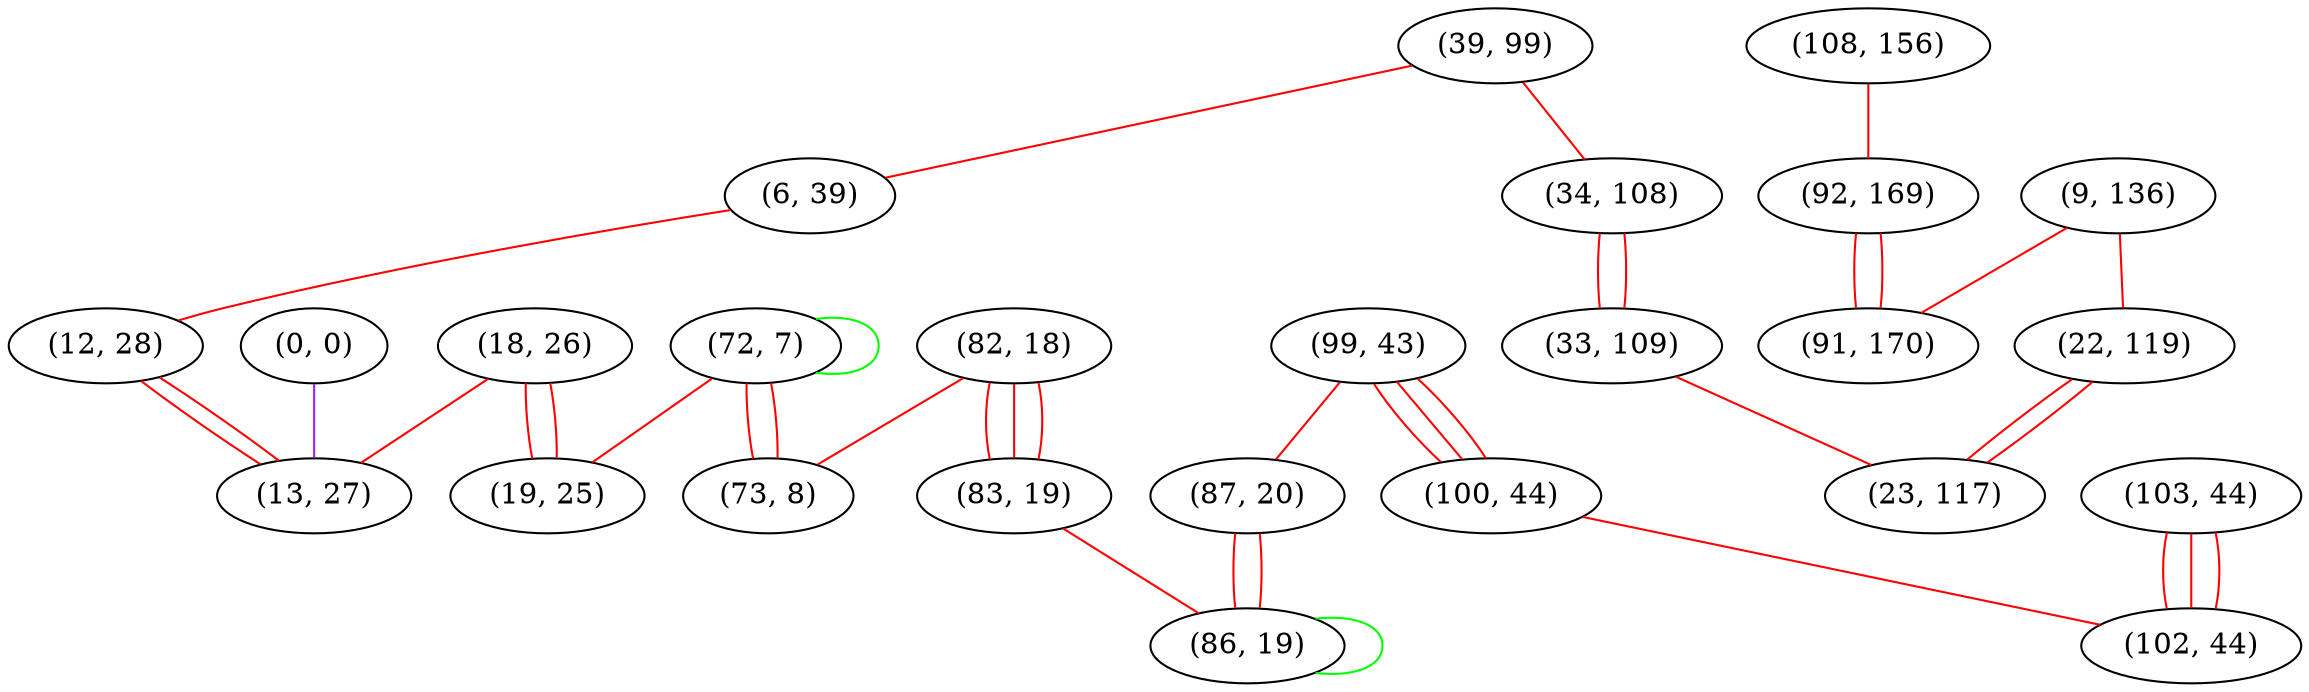 graph "" {
"(39, 99)";
"(6, 39)";
"(103, 44)";
"(9, 136)";
"(99, 43)";
"(18, 26)";
"(87, 20)";
"(100, 44)";
"(34, 108)";
"(72, 7)";
"(108, 156)";
"(19, 25)";
"(82, 18)";
"(12, 28)";
"(0, 0)";
"(83, 19)";
"(33, 109)";
"(73, 8)";
"(92, 169)";
"(86, 19)";
"(91, 170)";
"(102, 44)";
"(22, 119)";
"(13, 27)";
"(23, 117)";
"(39, 99)" -- "(6, 39)"  [color=red, key=0, weight=1];
"(39, 99)" -- "(34, 108)"  [color=red, key=0, weight=1];
"(6, 39)" -- "(12, 28)"  [color=red, key=0, weight=1];
"(103, 44)" -- "(102, 44)"  [color=red, key=0, weight=1];
"(103, 44)" -- "(102, 44)"  [color=red, key=1, weight=1];
"(103, 44)" -- "(102, 44)"  [color=red, key=2, weight=1];
"(9, 136)" -- "(91, 170)"  [color=red, key=0, weight=1];
"(9, 136)" -- "(22, 119)"  [color=red, key=0, weight=1];
"(99, 43)" -- "(87, 20)"  [color=red, key=0, weight=1];
"(99, 43)" -- "(100, 44)"  [color=red, key=0, weight=1];
"(99, 43)" -- "(100, 44)"  [color=red, key=1, weight=1];
"(99, 43)" -- "(100, 44)"  [color=red, key=2, weight=1];
"(18, 26)" -- "(19, 25)"  [color=red, key=0, weight=1];
"(18, 26)" -- "(19, 25)"  [color=red, key=1, weight=1];
"(18, 26)" -- "(13, 27)"  [color=red, key=0, weight=1];
"(87, 20)" -- "(86, 19)"  [color=red, key=0, weight=1];
"(87, 20)" -- "(86, 19)"  [color=red, key=1, weight=1];
"(100, 44)" -- "(102, 44)"  [color=red, key=0, weight=1];
"(34, 108)" -- "(33, 109)"  [color=red, key=0, weight=1];
"(34, 108)" -- "(33, 109)"  [color=red, key=1, weight=1];
"(72, 7)" -- "(73, 8)"  [color=red, key=0, weight=1];
"(72, 7)" -- "(73, 8)"  [color=red, key=1, weight=1];
"(72, 7)" -- "(19, 25)"  [color=red, key=0, weight=1];
"(72, 7)" -- "(72, 7)"  [color=green, key=0, weight=2];
"(108, 156)" -- "(92, 169)"  [color=red, key=0, weight=1];
"(82, 18)" -- "(73, 8)"  [color=red, key=0, weight=1];
"(82, 18)" -- "(83, 19)"  [color=red, key=0, weight=1];
"(82, 18)" -- "(83, 19)"  [color=red, key=1, weight=1];
"(82, 18)" -- "(83, 19)"  [color=red, key=2, weight=1];
"(12, 28)" -- "(13, 27)"  [color=red, key=0, weight=1];
"(12, 28)" -- "(13, 27)"  [color=red, key=1, weight=1];
"(0, 0)" -- "(13, 27)"  [color=purple, key=0, weight=4];
"(83, 19)" -- "(86, 19)"  [color=red, key=0, weight=1];
"(33, 109)" -- "(23, 117)"  [color=red, key=0, weight=1];
"(92, 169)" -- "(91, 170)"  [color=red, key=0, weight=1];
"(92, 169)" -- "(91, 170)"  [color=red, key=1, weight=1];
"(86, 19)" -- "(86, 19)"  [color=green, key=0, weight=2];
"(22, 119)" -- "(23, 117)"  [color=red, key=0, weight=1];
"(22, 119)" -- "(23, 117)"  [color=red, key=1, weight=1];
}
